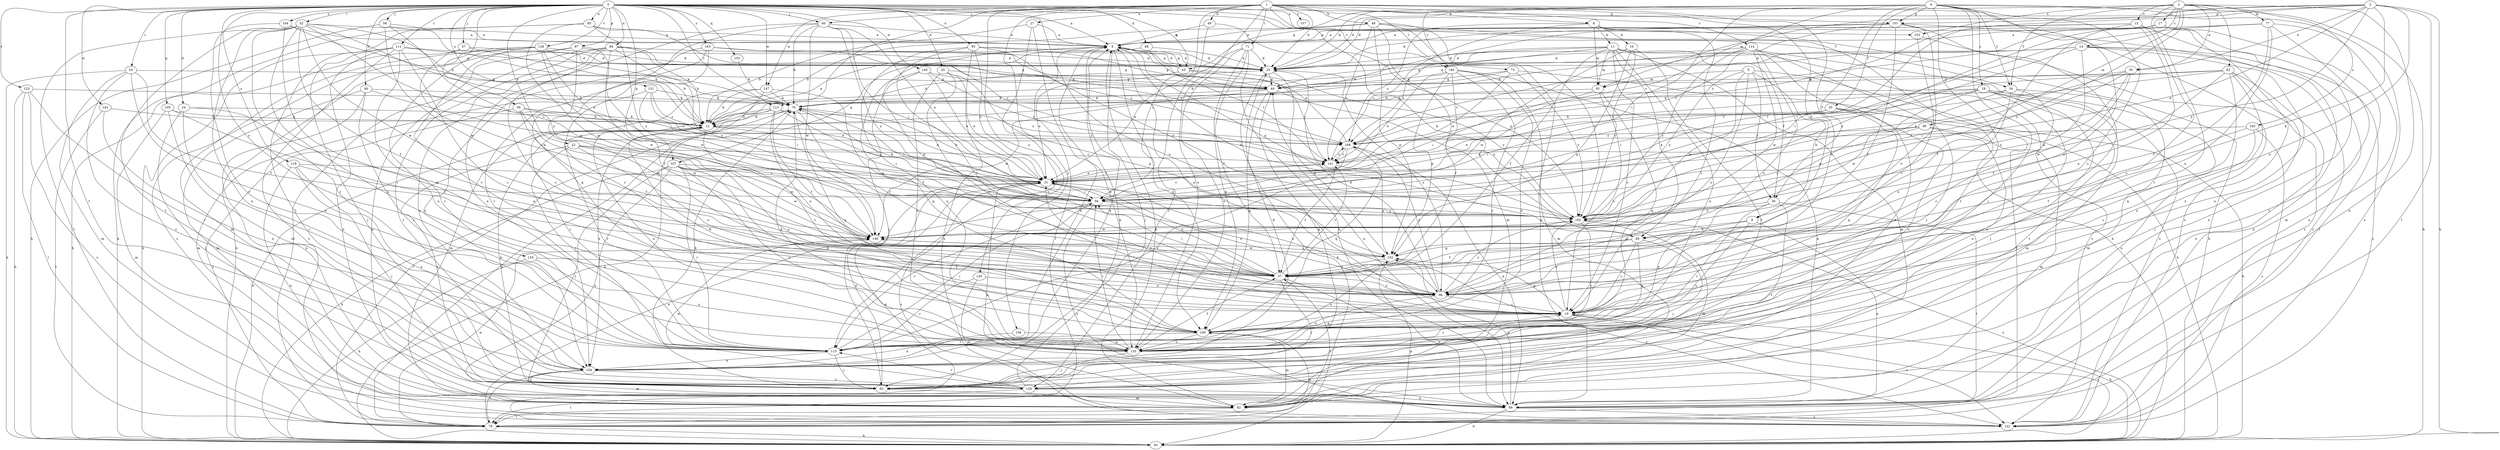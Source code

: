 strict digraph  {
0;
1;
2;
3;
4;
5;
6;
8;
9;
10;
11;
12;
14;
15;
17;
18;
19;
20;
22;
24;
25;
27;
30;
31;
34;
35;
36;
37;
39;
43;
44;
46;
48;
49;
50;
52;
54;
56;
57;
58;
60;
62;
63;
68;
69;
70;
71;
73;
76;
77;
80;
81;
82;
84;
85;
89;
95;
96;
97;
101;
102;
103;
105;
107;
109;
111;
113;
114;
115;
119;
120;
122;
123;
129;
131;
135;
138;
140;
141;
143;
145;
147;
148;
153;
154;
155;
156;
157;
162;
163;
164;
165;
168;
0 -> 6  [label=a];
0 -> 20  [label=d];
0 -> 22  [label=d];
0 -> 24  [label=d];
0 -> 34  [label=f];
0 -> 39  [label=g];
0 -> 43  [label=g];
0 -> 46  [label=h];
0 -> 52  [label=i];
0 -> 54  [label=i];
0 -> 57  [label=j];
0 -> 58  [label=j];
0 -> 60  [label=j];
0 -> 68  [label=k];
0 -> 84  [label=n];
0 -> 85  [label=n];
0 -> 95  [label=o];
0 -> 96  [label=o];
0 -> 97  [label=p];
0 -> 101  [label=p];
0 -> 103  [label=q];
0 -> 105  [label=q];
0 -> 107  [label=q];
0 -> 111  [label=r];
0 -> 113  [label=r];
0 -> 119  [label=s];
0 -> 123  [label=t];
0 -> 129  [label=t];
0 -> 131  [label=u];
0 -> 138  [label=v];
0 -> 140  [label=v];
0 -> 143  [label=w];
0 -> 145  [label=w];
0 -> 147  [label=w];
0 -> 153  [label=x];
0 -> 155  [label=y];
0 -> 163  [label=z];
0 -> 164  [label=z];
1 -> 8  [label=b];
1 -> 9  [label=b];
1 -> 25  [label=d];
1 -> 27  [label=e];
1 -> 48  [label=h];
1 -> 49  [label=h];
1 -> 56  [label=i];
1 -> 60  [label=j];
1 -> 69  [label=k];
1 -> 71  [label=l];
1 -> 73  [label=l];
1 -> 96  [label=o];
1 -> 113  [label=r];
1 -> 114  [label=r];
1 -> 120  [label=s];
1 -> 122  [label=s];
1 -> 135  [label=u];
1 -> 147  [label=w];
1 -> 156  [label=y];
1 -> 157  [label=y];
2 -> 14  [label=c];
2 -> 15  [label=c];
2 -> 17  [label=c];
2 -> 25  [label=d];
2 -> 30  [label=e];
2 -> 34  [label=f];
2 -> 62  [label=j];
2 -> 77  [label=m];
2 -> 80  [label=m];
2 -> 89  [label=n];
2 -> 115  [label=r];
2 -> 153  [label=x];
2 -> 162  [label=y];
2 -> 165  [label=z];
3 -> 25  [label=d];
3 -> 30  [label=e];
3 -> 31  [label=e];
3 -> 50  [label=h];
3 -> 69  [label=k];
3 -> 76  [label=l];
3 -> 81  [label=m];
3 -> 96  [label=o];
3 -> 101  [label=p];
3 -> 162  [label=y];
3 -> 168  [label=z];
4 -> 18  [label=c];
4 -> 19  [label=c];
4 -> 25  [label=d];
4 -> 34  [label=f];
4 -> 35  [label=f];
4 -> 36  [label=f];
4 -> 43  [label=g];
4 -> 50  [label=h];
4 -> 56  [label=i];
4 -> 63  [label=j];
4 -> 96  [label=o];
4 -> 101  [label=p];
4 -> 122  [label=s];
4 -> 129  [label=t];
4 -> 140  [label=v];
4 -> 141  [label=v];
5 -> 9  [label=b];
5 -> 36  [label=f];
5 -> 50  [label=h];
5 -> 81  [label=m];
5 -> 96  [label=o];
5 -> 148  [label=w];
5 -> 162  [label=y];
6 -> 25  [label=d];
6 -> 43  [label=g];
6 -> 63  [label=j];
6 -> 69  [label=k];
6 -> 76  [label=l];
6 -> 107  [label=q];
6 -> 109  [label=q];
6 -> 154  [label=x];
8 -> 10  [label=b];
8 -> 11  [label=b];
8 -> 19  [label=c];
8 -> 50  [label=h];
8 -> 81  [label=m];
8 -> 141  [label=v];
8 -> 168  [label=z];
9 -> 69  [label=k];
9 -> 89  [label=n];
9 -> 102  [label=p];
9 -> 135  [label=u];
10 -> 25  [label=d];
10 -> 102  [label=p];
10 -> 129  [label=t];
10 -> 148  [label=w];
10 -> 162  [label=y];
11 -> 19  [label=c];
11 -> 25  [label=d];
11 -> 36  [label=f];
11 -> 37  [label=f];
11 -> 44  [label=g];
11 -> 69  [label=k];
11 -> 81  [label=m];
11 -> 82  [label=m];
11 -> 122  [label=s];
11 -> 135  [label=u];
11 -> 168  [label=z];
12 -> 6  [label=a];
12 -> 19  [label=c];
12 -> 56  [label=i];
12 -> 115  [label=r];
12 -> 135  [label=u];
12 -> 168  [label=z];
14 -> 25  [label=d];
14 -> 44  [label=g];
14 -> 56  [label=i];
14 -> 69  [label=k];
14 -> 70  [label=k];
14 -> 89  [label=n];
14 -> 122  [label=s];
14 -> 135  [label=u];
15 -> 6  [label=a];
15 -> 12  [label=b];
15 -> 19  [label=c];
15 -> 37  [label=f];
15 -> 82  [label=m];
15 -> 96  [label=o];
17 -> 6  [label=a];
17 -> 56  [label=i];
17 -> 76  [label=l];
17 -> 89  [label=n];
17 -> 154  [label=x];
17 -> 162  [label=y];
18 -> 56  [label=i];
18 -> 63  [label=j];
18 -> 70  [label=k];
18 -> 82  [label=m];
18 -> 89  [label=n];
18 -> 129  [label=t];
18 -> 148  [label=w];
18 -> 154  [label=x];
18 -> 168  [label=z];
19 -> 6  [label=a];
19 -> 31  [label=e];
19 -> 50  [label=h];
19 -> 102  [label=p];
19 -> 109  [label=q];
19 -> 122  [label=s];
19 -> 162  [label=y];
20 -> 19  [label=c];
20 -> 31  [label=e];
20 -> 44  [label=g];
20 -> 102  [label=p];
20 -> 135  [label=u];
22 -> 56  [label=i];
22 -> 63  [label=j];
22 -> 96  [label=o];
22 -> 115  [label=r];
22 -> 141  [label=v];
22 -> 148  [label=w];
24 -> 12  [label=b];
24 -> 63  [label=j];
24 -> 96  [label=o];
24 -> 115  [label=r];
25 -> 44  [label=g];
25 -> 50  [label=h];
25 -> 89  [label=n];
25 -> 96  [label=o];
27 -> 6  [label=a];
27 -> 12  [label=b];
27 -> 115  [label=r];
27 -> 135  [label=u];
30 -> 31  [label=e];
30 -> 44  [label=g];
30 -> 56  [label=i];
30 -> 148  [label=w];
30 -> 162  [label=y];
31 -> 56  [label=i];
31 -> 70  [label=k];
31 -> 89  [label=n];
31 -> 96  [label=o];
31 -> 122  [label=s];
31 -> 141  [label=v];
34 -> 19  [label=c];
34 -> 70  [label=k];
34 -> 82  [label=m];
34 -> 96  [label=o];
34 -> 148  [label=w];
35 -> 12  [label=b];
35 -> 31  [label=e];
35 -> 50  [label=h];
35 -> 56  [label=i];
35 -> 109  [label=q];
35 -> 135  [label=u];
36 -> 76  [label=l];
36 -> 109  [label=q];
36 -> 115  [label=r];
36 -> 129  [label=t];
36 -> 162  [label=y];
37 -> 31  [label=e];
37 -> 56  [label=i];
37 -> 63  [label=j];
37 -> 89  [label=n];
37 -> 96  [label=o];
37 -> 141  [label=v];
39 -> 12  [label=b];
39 -> 37  [label=f];
39 -> 76  [label=l];
39 -> 148  [label=w];
39 -> 168  [label=z];
43 -> 6  [label=a];
43 -> 31  [label=e];
43 -> 141  [label=v];
43 -> 162  [label=y];
44 -> 70  [label=k];
44 -> 109  [label=q];
44 -> 148  [label=w];
44 -> 162  [label=y];
46 -> 31  [label=e];
46 -> 70  [label=k];
46 -> 82  [label=m];
46 -> 89  [label=n];
46 -> 115  [label=r];
48 -> 6  [label=a];
48 -> 12  [label=b];
48 -> 50  [label=h];
48 -> 82  [label=m];
48 -> 89  [label=n];
48 -> 102  [label=p];
48 -> 141  [label=v];
48 -> 162  [label=y];
49 -> 6  [label=a];
49 -> 129  [label=t];
49 -> 162  [label=y];
50 -> 12  [label=b];
50 -> 19  [label=c];
50 -> 102  [label=p];
50 -> 162  [label=y];
52 -> 6  [label=a];
52 -> 12  [label=b];
52 -> 31  [label=e];
52 -> 37  [label=f];
52 -> 56  [label=i];
52 -> 76  [label=l];
52 -> 115  [label=r];
52 -> 129  [label=t];
52 -> 135  [label=u];
52 -> 148  [label=w];
52 -> 154  [label=x];
54 -> 37  [label=f];
54 -> 44  [label=g];
54 -> 50  [label=h];
54 -> 82  [label=m];
54 -> 129  [label=t];
54 -> 135  [label=u];
56 -> 70  [label=k];
56 -> 115  [label=r];
56 -> 122  [label=s];
56 -> 141  [label=v];
56 -> 162  [label=y];
57 -> 12  [label=b];
57 -> 25  [label=d];
57 -> 50  [label=h];
57 -> 148  [label=w];
58 -> 6  [label=a];
58 -> 12  [label=b];
58 -> 50  [label=h];
58 -> 148  [label=w];
58 -> 162  [label=y];
60 -> 6  [label=a];
60 -> 31  [label=e];
60 -> 56  [label=i];
60 -> 70  [label=k];
60 -> 109  [label=q];
60 -> 148  [label=w];
60 -> 154  [label=x];
60 -> 162  [label=y];
62 -> 37  [label=f];
62 -> 44  [label=g];
62 -> 56  [label=i];
62 -> 63  [label=j];
62 -> 89  [label=n];
62 -> 109  [label=q];
62 -> 135  [label=u];
62 -> 141  [label=v];
63 -> 12  [label=b];
63 -> 31  [label=e];
63 -> 70  [label=k];
63 -> 82  [label=m];
68 -> 25  [label=d];
68 -> 102  [label=p];
68 -> 141  [label=v];
69 -> 19  [label=c];
69 -> 37  [label=f];
69 -> 63  [label=j];
69 -> 102  [label=p];
69 -> 109  [label=q];
70 -> 12  [label=b];
70 -> 25  [label=d];
70 -> 31  [label=e];
70 -> 37  [label=f];
70 -> 56  [label=i];
70 -> 76  [label=l];
70 -> 109  [label=q];
71 -> 25  [label=d];
71 -> 31  [label=e];
71 -> 37  [label=f];
71 -> 89  [label=n];
71 -> 109  [label=q];
71 -> 135  [label=u];
73 -> 12  [label=b];
73 -> 31  [label=e];
73 -> 44  [label=g];
73 -> 76  [label=l];
73 -> 162  [label=y];
76 -> 31  [label=e];
76 -> 37  [label=f];
76 -> 50  [label=h];
76 -> 70  [label=k];
76 -> 109  [label=q];
76 -> 148  [label=w];
77 -> 6  [label=a];
77 -> 37  [label=f];
77 -> 56  [label=i];
77 -> 89  [label=n];
77 -> 96  [label=o];
77 -> 129  [label=t];
77 -> 168  [label=z];
80 -> 31  [label=e];
80 -> 82  [label=m];
80 -> 135  [label=u];
80 -> 162  [label=y];
80 -> 168  [label=z];
81 -> 19  [label=c];
81 -> 56  [label=i];
81 -> 70  [label=k];
81 -> 109  [label=q];
82 -> 6  [label=a];
82 -> 76  [label=l];
84 -> 12  [label=b];
84 -> 19  [label=c];
84 -> 25  [label=d];
84 -> 37  [label=f];
84 -> 89  [label=n];
84 -> 129  [label=t];
84 -> 154  [label=x];
84 -> 162  [label=y];
84 -> 168  [label=z];
85 -> 6  [label=a];
85 -> 50  [label=h];
85 -> 129  [label=t];
85 -> 141  [label=v];
85 -> 148  [label=w];
85 -> 162  [label=y];
89 -> 50  [label=h];
89 -> 102  [label=p];
89 -> 122  [label=s];
95 -> 25  [label=d];
95 -> 31  [label=e];
95 -> 44  [label=g];
95 -> 96  [label=o];
95 -> 122  [label=s];
95 -> 135  [label=u];
95 -> 162  [label=y];
96 -> 19  [label=c];
96 -> 25  [label=d];
96 -> 31  [label=e];
96 -> 135  [label=u];
96 -> 162  [label=y];
96 -> 168  [label=z];
97 -> 25  [label=d];
97 -> 50  [label=h];
97 -> 76  [label=l];
97 -> 96  [label=o];
97 -> 148  [label=w];
101 -> 6  [label=a];
101 -> 25  [label=d];
101 -> 37  [label=f];
101 -> 96  [label=o];
101 -> 115  [label=r];
101 -> 122  [label=s];
101 -> 141  [label=v];
102 -> 37  [label=f];
102 -> 44  [label=g];
102 -> 122  [label=s];
102 -> 135  [label=u];
102 -> 148  [label=w];
103 -> 70  [label=k];
105 -> 12  [label=b];
105 -> 37  [label=f];
105 -> 82  [label=m];
105 -> 154  [label=x];
107 -> 31  [label=e];
107 -> 50  [label=h];
107 -> 63  [label=j];
107 -> 89  [label=n];
107 -> 96  [label=o];
107 -> 109  [label=q];
107 -> 115  [label=r];
107 -> 135  [label=u];
107 -> 148  [label=w];
109 -> 12  [label=b];
109 -> 82  [label=m];
109 -> 115  [label=r];
109 -> 135  [label=u];
111 -> 19  [label=c];
111 -> 25  [label=d];
111 -> 44  [label=g];
111 -> 50  [label=h];
111 -> 63  [label=j];
111 -> 89  [label=n];
111 -> 115  [label=r];
111 -> 122  [label=s];
113 -> 12  [label=b];
113 -> 37  [label=f];
113 -> 56  [label=i];
113 -> 96  [label=o];
113 -> 115  [label=r];
113 -> 154  [label=x];
113 -> 168  [label=z];
114 -> 12  [label=b];
114 -> 25  [label=d];
114 -> 63  [label=j];
114 -> 96  [label=o];
114 -> 122  [label=s];
114 -> 129  [label=t];
114 -> 141  [label=v];
114 -> 148  [label=w];
114 -> 162  [label=y];
115 -> 56  [label=i];
115 -> 63  [label=j];
115 -> 154  [label=x];
119 -> 31  [label=e];
119 -> 56  [label=i];
119 -> 63  [label=j];
119 -> 89  [label=n];
119 -> 154  [label=x];
120 -> 82  [label=m];
120 -> 96  [label=o];
120 -> 115  [label=r];
122 -> 31  [label=e];
123 -> 50  [label=h];
123 -> 70  [label=k];
123 -> 76  [label=l];
123 -> 115  [label=r];
123 -> 122  [label=s];
129 -> 6  [label=a];
129 -> 76  [label=l];
129 -> 89  [label=n];
129 -> 115  [label=r];
129 -> 148  [label=w];
131 -> 31  [label=e];
131 -> 56  [label=i];
131 -> 70  [label=k];
131 -> 82  [label=m];
131 -> 168  [label=z];
135 -> 19  [label=c];
135 -> 37  [label=f];
135 -> 56  [label=i];
135 -> 63  [label=j];
135 -> 70  [label=k];
138 -> 19  [label=c];
138 -> 25  [label=d];
138 -> 56  [label=i];
138 -> 70  [label=k];
138 -> 82  [label=m];
138 -> 122  [label=s];
138 -> 135  [label=u];
138 -> 148  [label=w];
140 -> 31  [label=e];
140 -> 37  [label=f];
140 -> 44  [label=g];
140 -> 82  [label=m];
140 -> 89  [label=n];
140 -> 102  [label=p];
140 -> 115  [label=r];
140 -> 135  [label=u];
141 -> 31  [label=e];
141 -> 37  [label=f];
141 -> 102  [label=p];
141 -> 168  [label=z];
143 -> 12  [label=b];
143 -> 76  [label=l];
143 -> 154  [label=x];
145 -> 31  [label=e];
145 -> 44  [label=g];
145 -> 63  [label=j];
145 -> 109  [label=q];
145 -> 141  [label=v];
147 -> 12  [label=b];
147 -> 37  [label=f];
147 -> 50  [label=h];
147 -> 70  [label=k];
147 -> 82  [label=m];
148 -> 102  [label=p];
153 -> 19  [label=c];
153 -> 122  [label=s];
154 -> 6  [label=a];
154 -> 25  [label=d];
154 -> 44  [label=g];
154 -> 63  [label=j];
154 -> 76  [label=l];
154 -> 82  [label=m];
154 -> 129  [label=t];
155 -> 37  [label=f];
155 -> 50  [label=h];
155 -> 135  [label=u];
156 -> 135  [label=u];
156 -> 154  [label=x];
162 -> 6  [label=a];
162 -> 82  [label=m];
162 -> 115  [label=r];
162 -> 148  [label=w];
163 -> 19  [label=c];
163 -> 25  [label=d];
163 -> 44  [label=g];
163 -> 115  [label=r];
163 -> 154  [label=x];
163 -> 168  [label=z];
164 -> 6  [label=a];
164 -> 70  [label=k];
164 -> 109  [label=q];
164 -> 115  [label=r];
165 -> 19  [label=c];
165 -> 37  [label=f];
165 -> 122  [label=s];
165 -> 168  [label=z];
168 -> 6  [label=a];
168 -> 89  [label=n];
168 -> 109  [label=q];
168 -> 115  [label=r];
168 -> 141  [label=v];
}

